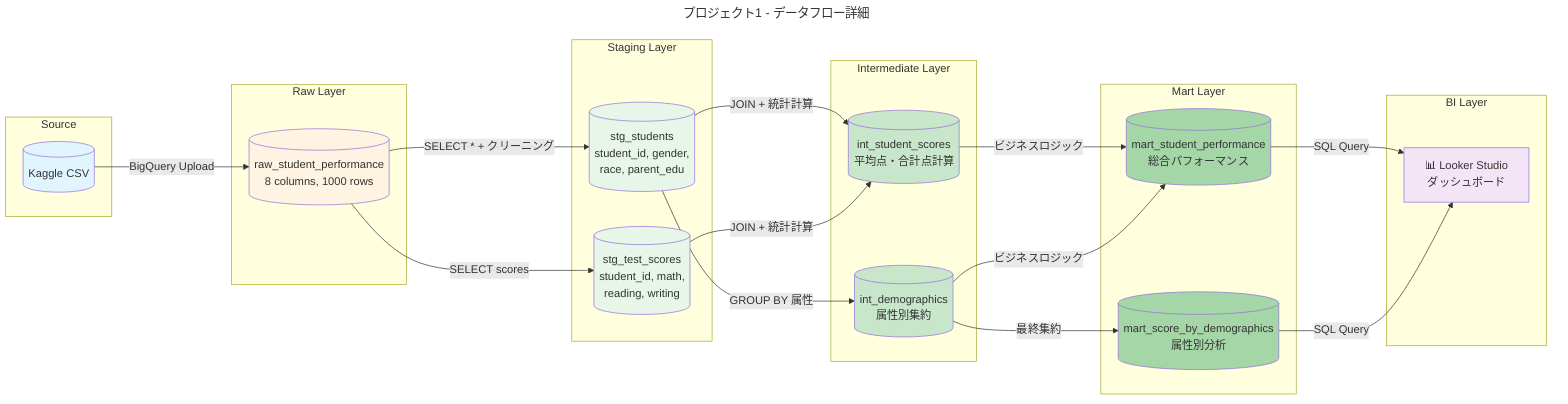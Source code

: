 ---
title: プロジェクト1 - データフロー詳細
---

flowchart LR
    subgraph "Source"
        A[(Kaggle CSV)]
    end

    subgraph "Raw Layer"
        B[(raw_student_performance<br/>8 columns, 1000 rows)]
    end

    subgraph "Staging Layer"
        C1[(stg_students<br/>student_id, gender,<br/>race, parent_edu)]
        C2[(stg_test_scores<br/>student_id, math,<br/>reading, writing)]
    end

    subgraph "Intermediate Layer"
        D1[(int_student_scores<br/>平均点・合計点計算)]
        D2[(int_demographics<br/>属性別集約)]
    end

    subgraph "Mart Layer"
        E1[(mart_student_performance<br/>総合パフォーマンス)]
        E2[(mart_score_by_demographics<br/>属性別分析)]
    end

    subgraph "BI Layer"
        F[📊 Looker Studio<br/>ダッシュボード]
    end

    A -->|BigQuery Upload| B
    B -->|SELECT * + クリーニング| C1
    B -->|SELECT scores| C2
    C1 & C2 -->|JOIN + 統計計算| D1
    C1 -->|GROUP BY 属性| D2
    D1 & D2 -->|ビジネスロジック| E1
    D2 -->|最終集約| E2
    E1 & E2 -->|SQL Query| F

    style A fill:#e1f5ff
    style B fill:#fff4e1
    style C1 fill:#e8f5e9
    style C2 fill:#e8f5e9
    style D1 fill:#c8e6c9
    style D2 fill:#c8e6c9
    style E1 fill:#a5d6a7
    style E2 fill:#a5d6a7
    style F fill:#f3e5f5